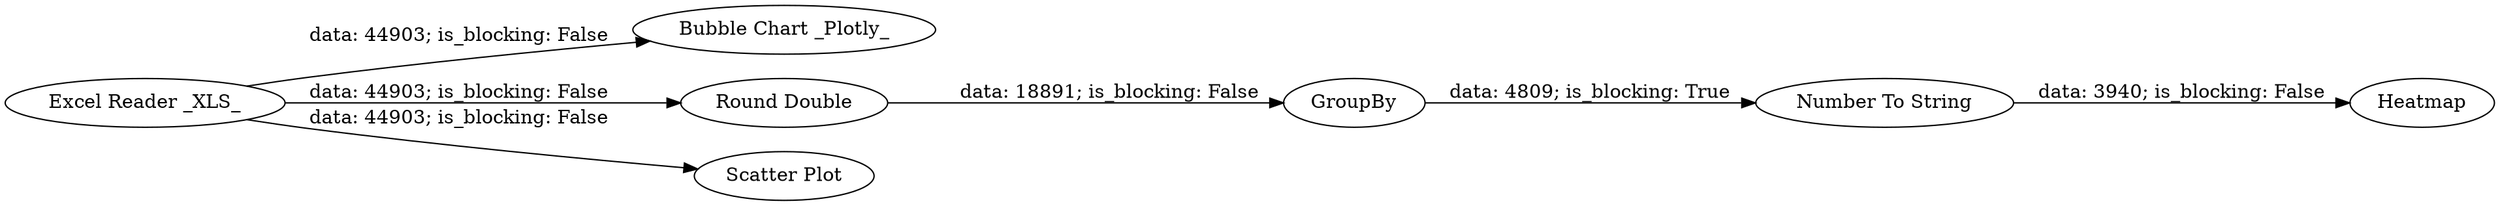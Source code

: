 digraph {
	"2205862824430184773_29" [label="Bubble Chart _Plotly_"]
	"2205862824430184773_28" [label="Excel Reader _XLS_"]
	"2205862824430184773_27" [label="Number To String"]
	"2205862824430184773_20" [label=Heatmap]
	"2205862824430184773_25" [label=GroupBy]
	"2205862824430184773_26" [label="Round Double"]
	"2205862824430184773_22" [label="Scatter Plot"]
	"2205862824430184773_28" -> "2205862824430184773_22" [label="data: 44903; is_blocking: False"]
	"2205862824430184773_28" -> "2205862824430184773_26" [label="data: 44903; is_blocking: False"]
	"2205862824430184773_26" -> "2205862824430184773_25" [label="data: 18891; is_blocking: False"]
	"2205862824430184773_25" -> "2205862824430184773_27" [label="data: 4809; is_blocking: True"]
	"2205862824430184773_27" -> "2205862824430184773_20" [label="data: 3940; is_blocking: False"]
	"2205862824430184773_28" -> "2205862824430184773_29" [label="data: 44903; is_blocking: False"]
	rankdir=LR
}
